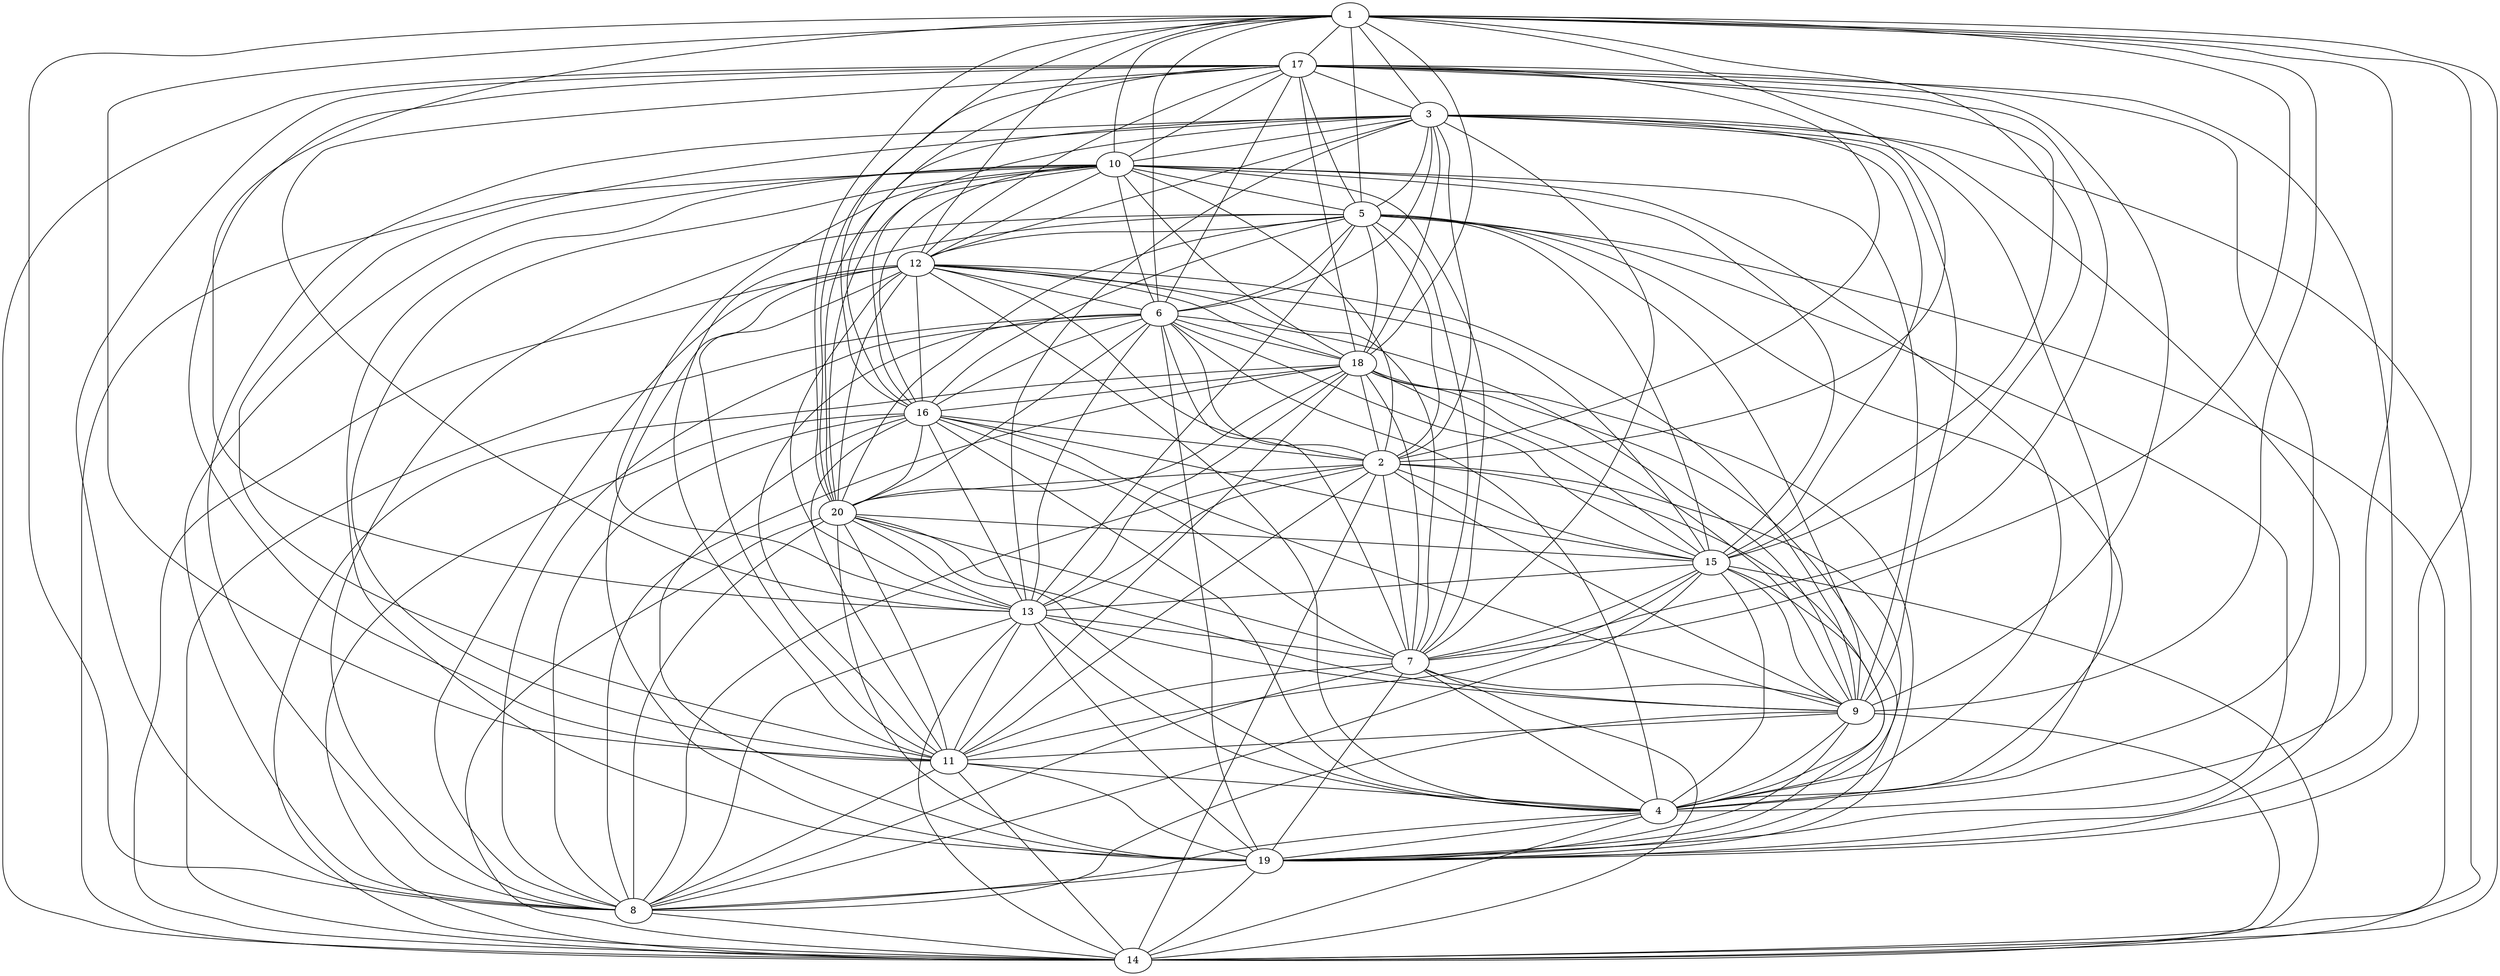 // Nodes
graph {
		1 -- 17
		17 -- 3
		3 -- 14
		14 -- 16
		16 -- 19
		19 -- 8
		14 -- 11
		16 -- 7
		7 -- 20
		14 -- 4
		4 -- 9
		3 -- 15
		15 -- 5
		14 -- 6
		5 -- 2
		8 -- 13
		13 -- 12
		7 -- 18
		15 -- 10
		3 -- 6
		15 -- 2
		17 -- 9
		4 -- 1
		11 -- 4
		1 -- 18
		19 -- 17
		19 -- 12
		4 -- 13
		15 -- 1
		8 -- 4
		19 -- 14
		8 -- 9
		13 -- 2
		12 -- 9
		3 -- 16
		10 -- 19
		9 -- 20
		8 -- 17
		18 -- 16
		10 -- 9
		20 -- 11
		19 -- 15
		4 -- 12
		6 -- 15
		16 -- 4
		20 -- 4
		10 -- 7
		7 -- 6
		7 -- 2
		12 -- 14
		1 -- 6
		6 -- 4
		15 -- 13
		4 -- 19
		14 -- 9
		9 -- 5
		16 -- 12
		9 -- 16
		4 -- 5
		17 -- 12
		6 -- 17
		16 -- 1
		9 -- 11
		20 -- 15
		4 -- 2
		16 -- 2
		18 -- 12
		1 -- 12
		17 -- 11
		6 -- 20
		3 -- 7
		20 -- 10
		3 -- 18
		7 -- 14
		15 -- 18
		15 -- 7
		10 -- 17
		13 -- 14
		2 -- 18
		1 -- 9
		19 -- 20
		20 -- 14
		7 -- 9
		12 -- 8
		15 -- 16
		8 -- 5
		20 -- 17
		11 -- 7
		12 -- 3
		3 -- 2
		3 -- 19
		11 -- 10
		5 -- 13
		9 -- 6
		2 -- 20
		2 -- 10
		2 -- 19
		3 -- 1
		13 -- 18
		16 -- 5
		17 -- 2
		1 -- 5
		10 -- 5
		18 -- 10
		5 -- 3
		14 -- 17
		15 -- 12
		11 -- 18
		3 -- 8
		3 -- 9
		14 -- 10
		20 -- 18
		12 -- 6
		3 -- 20
		12 -- 11
		13 -- 3
		5 -- 12
		15 -- 8
		9 -- 15
		13 -- 19
		5 -- 19
		7 -- 1
		12 -- 20
		17 -- 5
		4 -- 7
		8 -- 11
		15 -- 14
		7 -- 12
		18 -- 5
		13 -- 16
		13 -- 1
		11 -- 19
		10 -- 1
		14 -- 18
		6 -- 2
		11 -- 13
		6 -- 11
		5 -- 11
		9 -- 13
		8 -- 20
		5 -- 14
		4 -- 15
		13 -- 20
		2 -- 1
		18 -- 4
		11 -- 1
		8 -- 14
		6 -- 18
		11 -- 2
		14 -- 2
		8 -- 16
		19 -- 9
		20 -- 5
		8 -- 2
		11 -- 16
		4 -- 3
		17 -- 15
		13 -- 6
		5 -- 6
		15 -- 11
		10 -- 8
		19 -- 1
		17 -- 18
		9 -- 18
		17 -- 13
		6 -- 10
		2 -- 12
		8 -- 1
		7 -- 5
		6 -- 19
		3 -- 10
		20 -- 1
		13 -- 7
		9 -- 2
		6 -- 16
		8 -- 7
		6 -- 8
		8 -- 18
		10 -- 4
		12 -- 10
		20 -- 16
		10 -- 16
		4 -- 17
		13 -- 10
		16 -- 17
		11 -- 3
		14 -- 1
		19 -- 7
		17 -- 7
		19 -- 18
}
